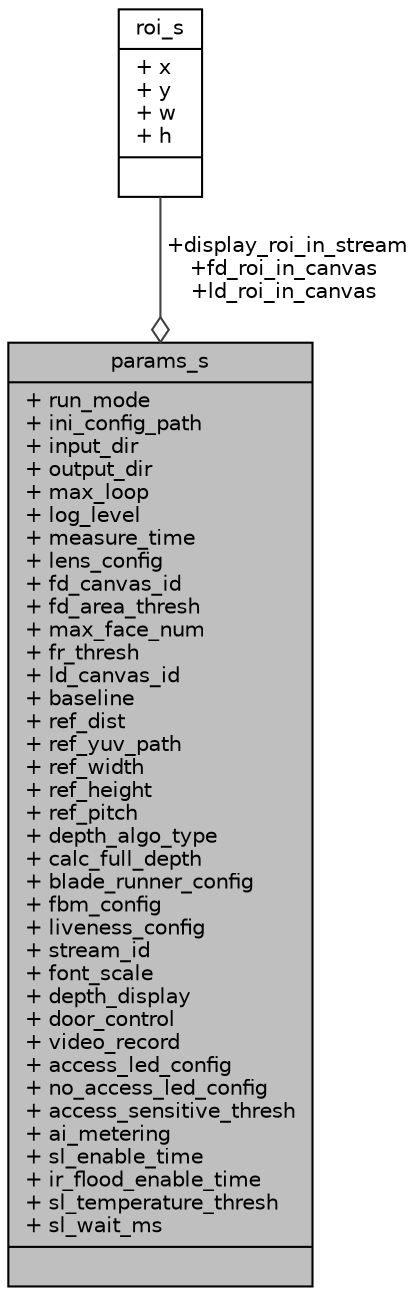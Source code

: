digraph "params_s"
{
 // INTERACTIVE_SVG=YES
 // LATEX_PDF_SIZE
  bgcolor="transparent";
  edge [fontname="Helvetica",fontsize="10",labelfontname="Helvetica",labelfontsize="10"];
  node [fontname="Helvetica",fontsize="10",shape=record];
  Node1 [label="{params_s\n|+ run_mode\l+ ini_config_path\l+ input_dir\l+ output_dir\l+ max_loop\l+ log_level\l+ measure_time\l+ lens_config\l+ fd_canvas_id\l+ fd_area_thresh\l+ max_face_num\l+ fr_thresh\l+ ld_canvas_id\l+ baseline\l+ ref_dist\l+ ref_yuv_path\l+ ref_width\l+ ref_height\l+ ref_pitch\l+ depth_algo_type\l+ calc_full_depth\l+ blade_runner_config\l+ fbm_config\l+ liveness_config\l+ stream_id\l+ font_scale\l+ depth_display\l+ door_control\l+ video_record\l+ access_led_config\l+ no_access_led_config\l+ access_sensitive_thresh\l+ ai_metering\l+ sl_enable_time\l+ ir_flood_enable_time\l+ sl_temperature_thresh\l+ sl_wait_ms\l|}",height=0.2,width=0.4,color="black", fillcolor="grey75", style="filled", fontcolor="black",tooltip=" "];
  Node2 -> Node1 [color="grey25",fontsize="10",style="solid",label=" +display_roi_in_stream\n+fd_roi_in_canvas\n+ld_roi_in_canvas" ,arrowhead="odiamond",fontname="Helvetica"];
  Node2 [label="{roi_s\n|+ x\l+ y\l+ w\l+ h\l|}",height=0.2,width=0.4,color="black",URL="$d9/dea/structroi__s.html",tooltip=" "];
}
